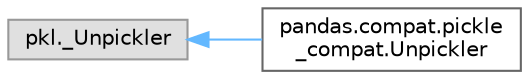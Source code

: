 digraph "Graphical Class Hierarchy"
{
 // LATEX_PDF_SIZE
  bgcolor="transparent";
  edge [fontname=Helvetica,fontsize=10,labelfontname=Helvetica,labelfontsize=10];
  node [fontname=Helvetica,fontsize=10,shape=box,height=0.2,width=0.4];
  rankdir="LR";
  Node0 [id="Node000000",label="pkl._Unpickler",height=0.2,width=0.4,color="grey60", fillcolor="#E0E0E0", style="filled",tooltip=" "];
  Node0 -> Node1 [id="edge4935_Node000000_Node000001",dir="back",color="steelblue1",style="solid",tooltip=" "];
  Node1 [id="Node000001",label="pandas.compat.pickle\l_compat.Unpickler",height=0.2,width=0.4,color="grey40", fillcolor="white", style="filled",URL="$d0/df3/classpandas_1_1compat_1_1pickle__compat_1_1Unpickler.html",tooltip=" "];
}
